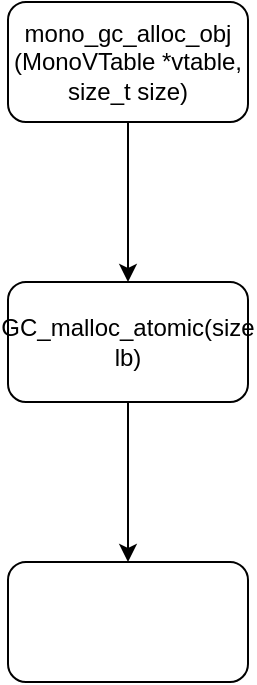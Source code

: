 <mxfile>
    <diagram id="pO0wIPUTmAhKS4MsURJS" name="Page-1">
        <mxGraphModel dx="2302" dy="1547" grid="1" gridSize="10" guides="1" tooltips="1" connect="1" arrows="1" fold="1" page="1" pageScale="1" pageWidth="850" pageHeight="1100" math="0" shadow="0">
            <root>
                <mxCell id="0"/>
                <mxCell id="1" parent="0"/>
                <mxCell id="4" value="" style="edgeStyle=none;html=1;" edge="1" parent="1" source="2" target="3">
                    <mxGeometry relative="1" as="geometry"/>
                </mxCell>
                <mxCell id="2" value="mono_gc_alloc_obj (MonoVTable *vtable, size_t size)" style="rounded=1;whiteSpace=wrap;html=1;" vertex="1" parent="1">
                    <mxGeometry x="240" y="250" width="120" height="60" as="geometry"/>
                </mxCell>
                <mxCell id="6" value="" style="edgeStyle=none;html=1;" edge="1" parent="1" source="3" target="5">
                    <mxGeometry relative="1" as="geometry"/>
                </mxCell>
                <mxCell id="3" value="GC_malloc_atomic(size lb)" style="rounded=1;whiteSpace=wrap;html=1;" vertex="1" parent="1">
                    <mxGeometry x="240" y="390" width="120" height="60" as="geometry"/>
                </mxCell>
                <mxCell id="5" value="" style="whiteSpace=wrap;html=1;rounded=1;" vertex="1" parent="1">
                    <mxGeometry x="240" y="530" width="120" height="60" as="geometry"/>
                </mxCell>
            </root>
        </mxGraphModel>
    </diagram>
</mxfile>